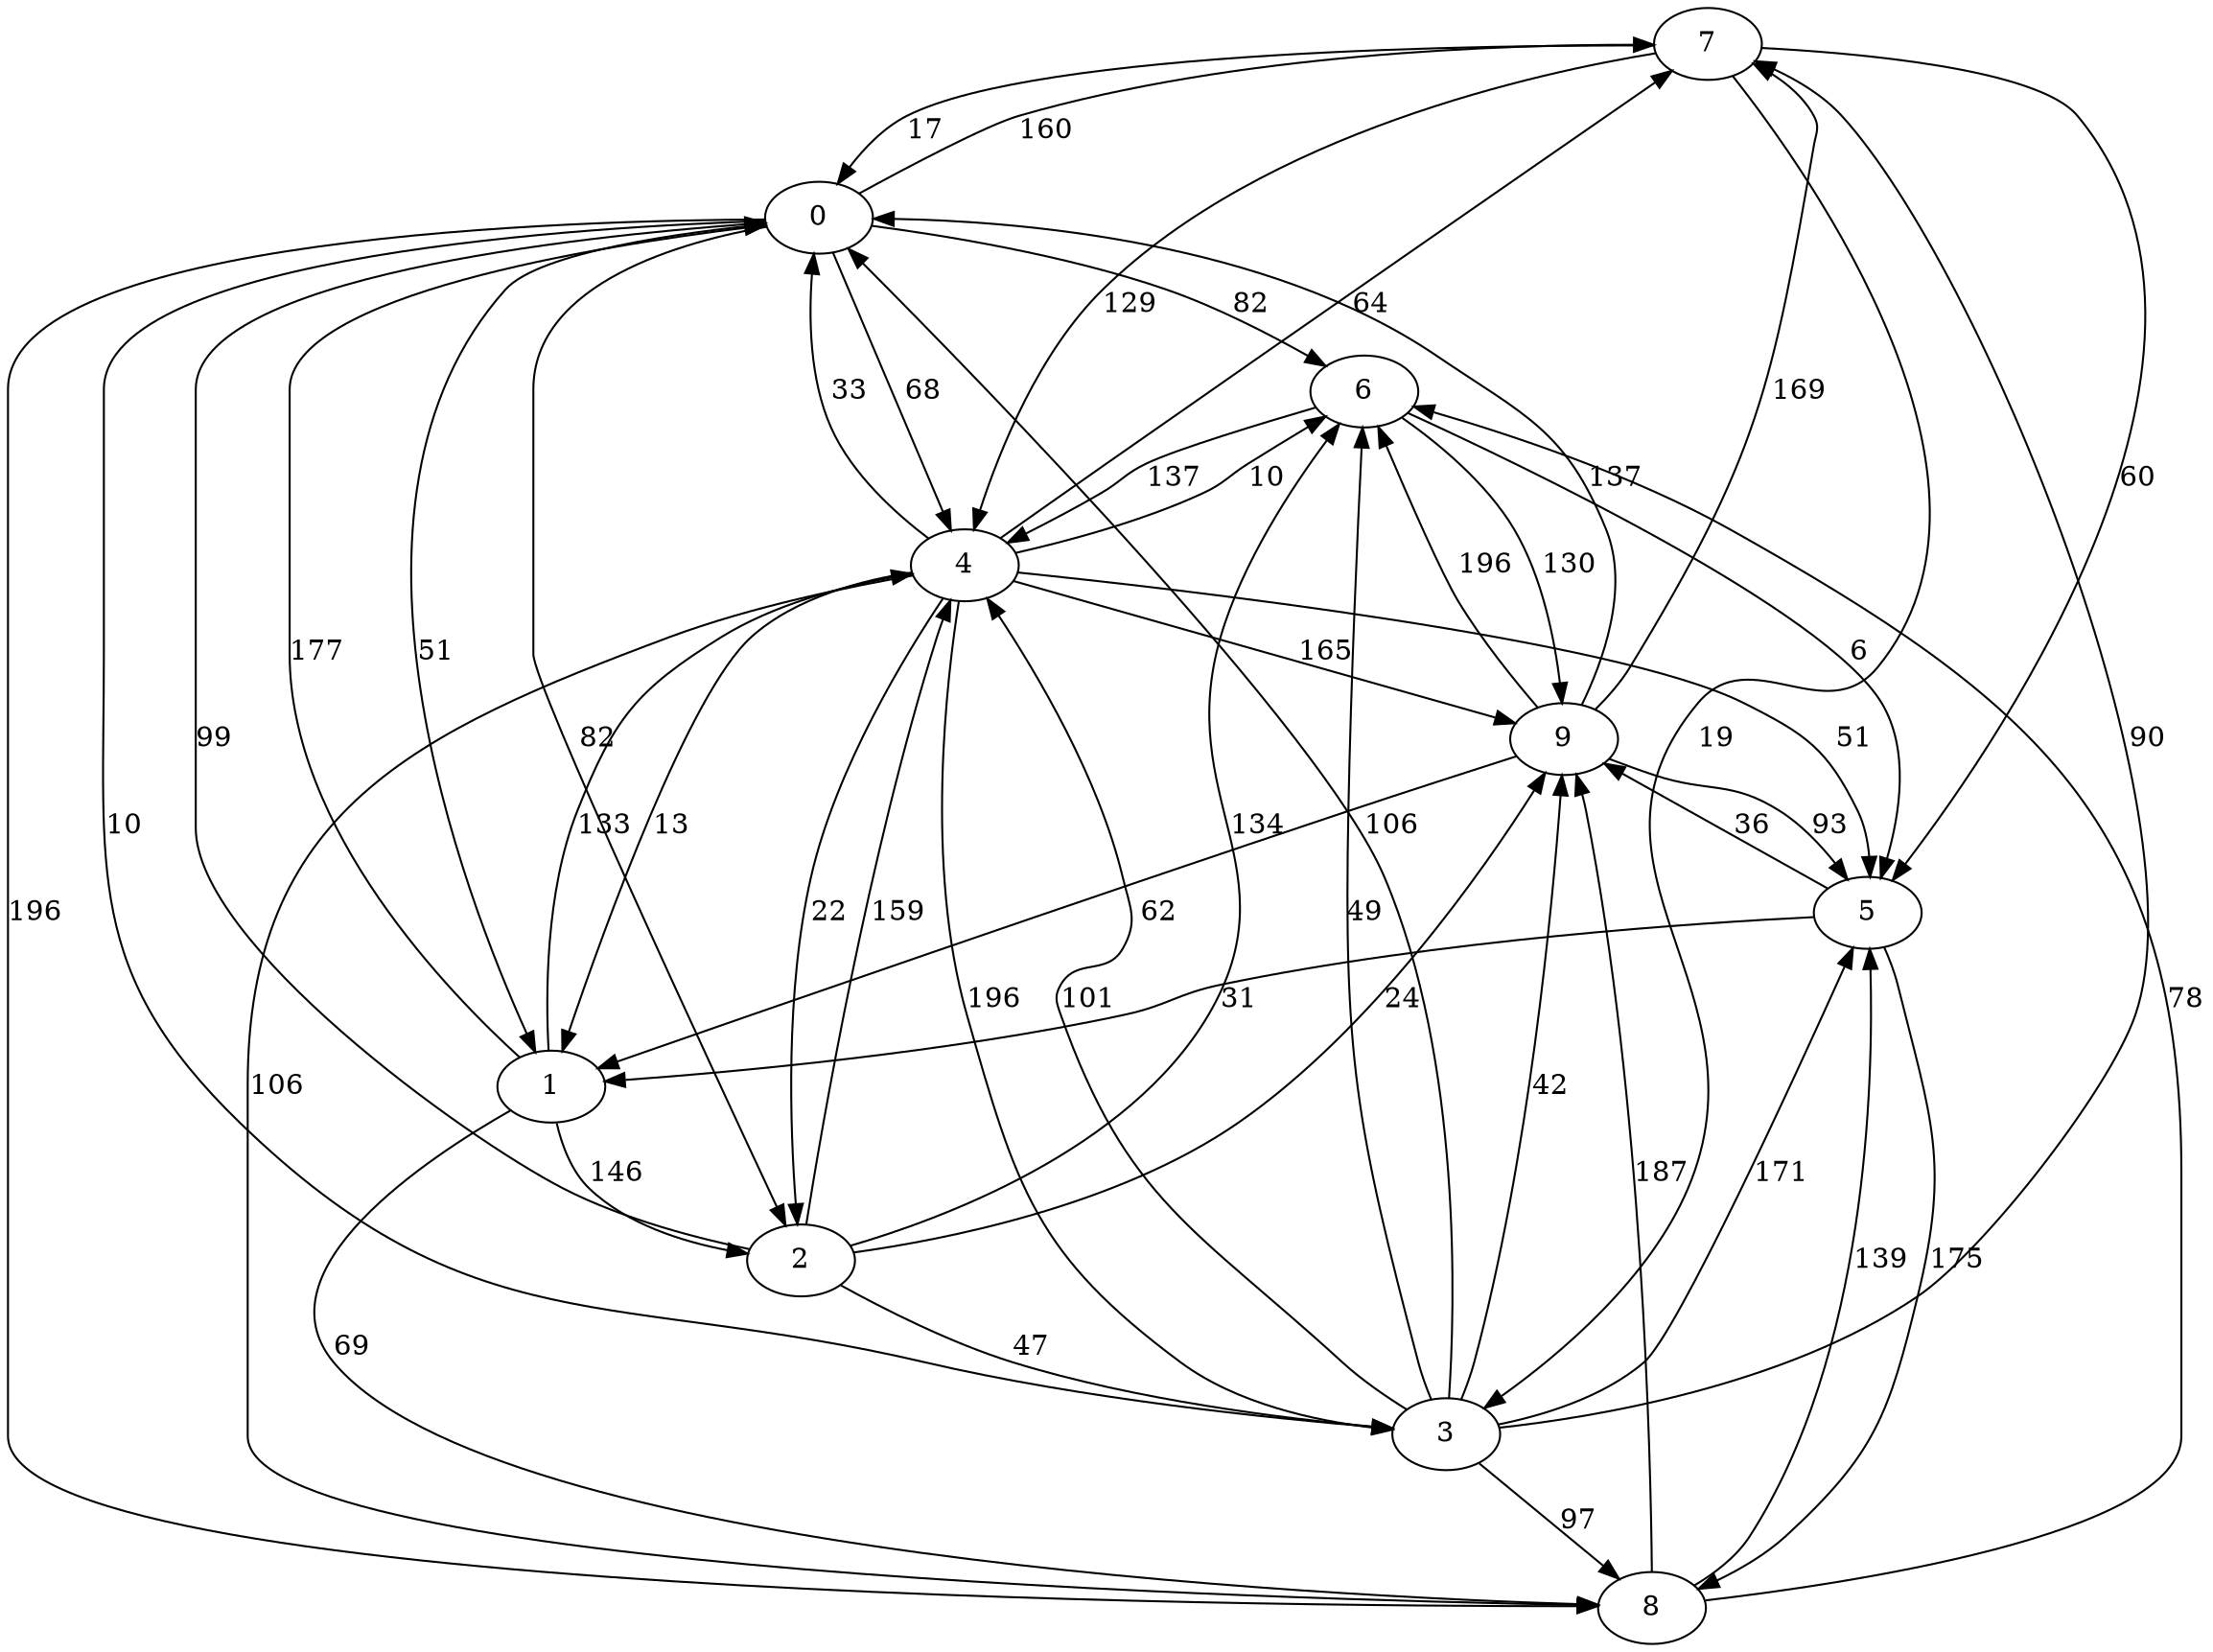 digraph {
	7 -> 0 [ label=17  ];
	0 -> 4 [ label=68  ];
	4 -> 1 [ label=13  ];
	1 -> 2 [ label=146  ];
	2 -> 3 [ label=47  ];
	3 -> 8 [ label=97  ];
	8 -> 6 [ label=78  ];
	6 -> 5 [ label=6  ];
	5 -> 9 [ label=36  ];
	9 -> 7 [ label=169  ];
	0 -> 1 [ label=51  ];
	3 -> 0 [ label=106  ];
	7 -> 5 [ label=60  ];
	8 -> 9 [ label=187  ];
	0 -> 7 [ label=160  ];
	0 -> 2 [ label=82  ];
	2 -> 6 [ label=134  ];
	2 -> 4 [ label=159  ];
	4 -> 5 [ label=51  ];
	3 -> 9 [ label=42  ];
	2 -> 0 [ label=99  ];
	6 -> 4 [ label=137  ];
	4 -> 8 [ label=106  ];
	7 -> 3 [ label=19  ];
	0 -> 3 [ label=10  ];
	0 -> 6 [ label=82  ];
	4 -> 3 [ label=196  ];
	4 -> 2 [ label=22  ];
	8 -> 5 [ label=139  ];
	5 -> 1 [ label=31  ];
	3 -> 4 [ label=101  ];
	1 -> 4 [ label=133  ];
	9 -> 1 [ label=62  ];
	0 -> 8 [ label=196  ];
	3 -> 7 [ label=90  ];
	1 -> 8 [ label=69  ];
	9 -> 0 [ label=137  ];
	5 -> 8 [ label=175  ];
	3 -> 5 [ label=171  ];
	1 -> 0 [ label=177  ];
	4 -> 6 [ label=10  ];
	7 -> 4 [ label=129  ];
	9 -> 6 [ label=196  ];
	9 -> 5 [ label=93  ];
	3 -> 6 [ label=49  ];
	2 -> 9 [ label=24  ];
	6 -> 9 [ label=130  ];
	4 -> 0 [ label=33  ];
	4 -> 7 [ label=64  ];
	4 -> 9 [ label=165  ];
}
